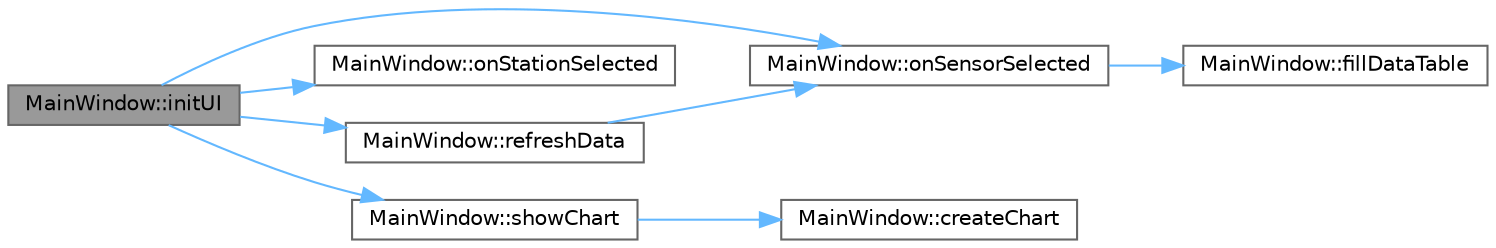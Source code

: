 digraph "MainWindow::initUI"
{
 // LATEX_PDF_SIZE
  bgcolor="transparent";
  edge [fontname=Helvetica,fontsize=10,labelfontname=Helvetica,labelfontsize=10];
  node [fontname=Helvetica,fontsize=10,shape=box,height=0.2,width=0.4];
  rankdir="LR";
  Node1 [id="Node000001",label="MainWindow::initUI",height=0.2,width=0.4,color="gray40", fillcolor="grey60", style="filled", fontcolor="black",tooltip="Inicjalizuje interfejs użytkownika."];
  Node1 -> Node2 [id="edge1_Node000001_Node000002",color="steelblue1",style="solid",tooltip=" "];
  Node2 [id="Node000002",label="MainWindow::onSensorSelected",height=0.2,width=0.4,color="grey40", fillcolor="white", style="filled",URL="$class_main_window.html#a90f3bfead49040b54ddd4a3d43eecbfc",tooltip="Slot wywoływany po wybraniu czujnika."];
  Node2 -> Node3 [id="edge2_Node000002_Node000003",color="steelblue1",style="solid",tooltip=" "];
  Node3 [id="Node000003",label="MainWindow::fillDataTable",height=0.2,width=0.4,color="grey40", fillcolor="white", style="filled",URL="$class_main_window.html#a13c092905d507965cf15d31c5d969cd2",tooltip="Wypełnia tabelę danymi pomiarowymi."];
  Node1 -> Node4 [id="edge3_Node000001_Node000004",color="steelblue1",style="solid",tooltip=" "];
  Node4 [id="Node000004",label="MainWindow::onStationSelected",height=0.2,width=0.4,color="grey40", fillcolor="white", style="filled",URL="$class_main_window.html#aaf6eca17ca1d13add63fcc853d3f16cd",tooltip="Slot wywoływany po wybraniu stacji."];
  Node1 -> Node5 [id="edge4_Node000001_Node000005",color="steelblue1",style="solid",tooltip=" "];
  Node5 [id="Node000005",label="MainWindow::refreshData",height=0.2,width=0.4,color="grey40", fillcolor="white", style="filled",URL="$class_main_window.html#a5eac5a4179901db5313ace7cc9f34076",tooltip="Odświeża dane pomiarowe."];
  Node5 -> Node2 [id="edge5_Node000005_Node000002",color="steelblue1",style="solid",tooltip=" "];
  Node1 -> Node6 [id="edge6_Node000001_Node000006",color="steelblue1",style="solid",tooltip=" "];
  Node6 [id="Node000006",label="MainWindow::showChart",height=0.2,width=0.4,color="grey40", fillcolor="white", style="filled",URL="$class_main_window.html#a985c951f47c1bcbb88af43c1ab4b4fd7",tooltip="Wyświetla wykres danych."];
  Node6 -> Node7 [id="edge7_Node000006_Node000007",color="steelblue1",style="solid",tooltip=" "];
  Node7 [id="Node000007",label="MainWindow::createChart",height=0.2,width=0.4,color="grey40", fillcolor="white", style="filled",URL="$class_main_window.html#a5bf72c652108554493460d02a8a99d5b",tooltip="Tworzy wykres z danych pomiarowych."];
}
